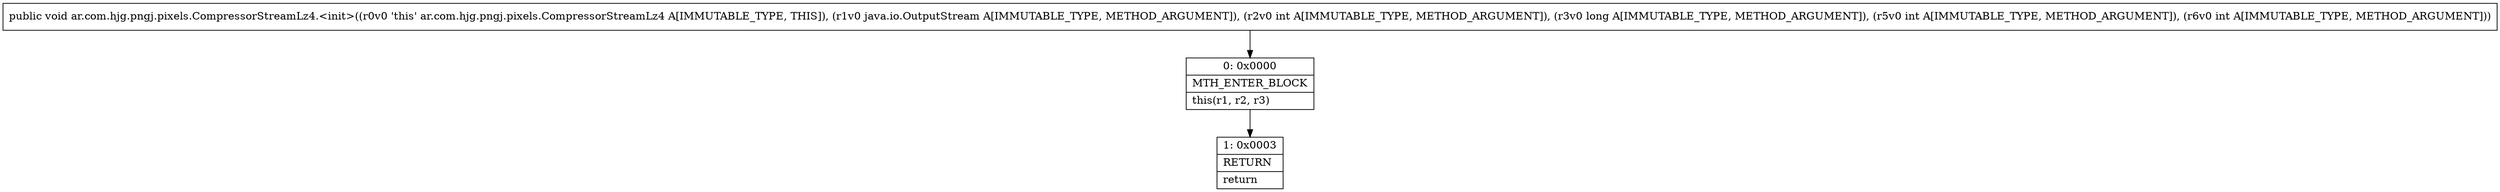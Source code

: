 digraph "CFG forar.com.hjg.pngj.pixels.CompressorStreamLz4.\<init\>(Ljava\/io\/OutputStream;IJII)V" {
Node_0 [shape=record,label="{0\:\ 0x0000|MTH_ENTER_BLOCK\l|this(r1, r2, r3)\l}"];
Node_1 [shape=record,label="{1\:\ 0x0003|RETURN\l|return\l}"];
MethodNode[shape=record,label="{public void ar.com.hjg.pngj.pixels.CompressorStreamLz4.\<init\>((r0v0 'this' ar.com.hjg.pngj.pixels.CompressorStreamLz4 A[IMMUTABLE_TYPE, THIS]), (r1v0 java.io.OutputStream A[IMMUTABLE_TYPE, METHOD_ARGUMENT]), (r2v0 int A[IMMUTABLE_TYPE, METHOD_ARGUMENT]), (r3v0 long A[IMMUTABLE_TYPE, METHOD_ARGUMENT]), (r5v0 int A[IMMUTABLE_TYPE, METHOD_ARGUMENT]), (r6v0 int A[IMMUTABLE_TYPE, METHOD_ARGUMENT])) }"];
MethodNode -> Node_0;
Node_0 -> Node_1;
}

